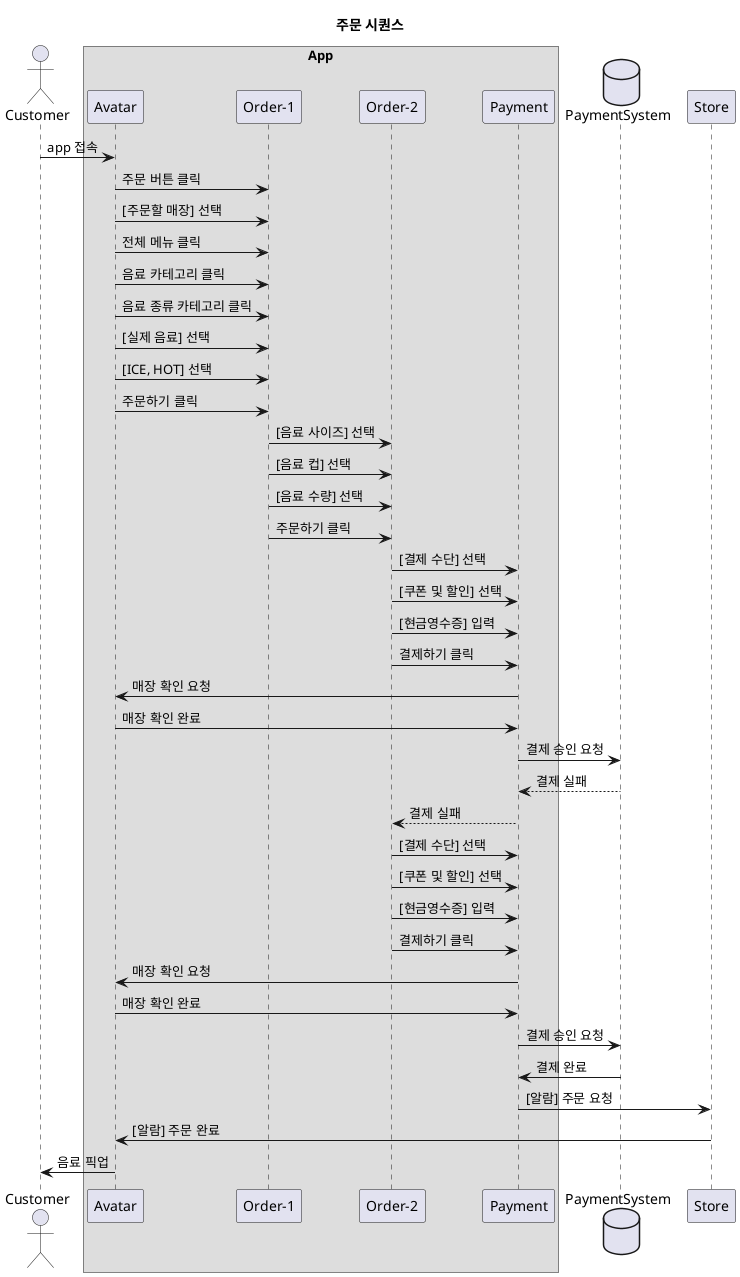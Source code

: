 @startuml
!define APP class backgroundColor LightSkyBlue
!define STORE class backgroundColor PaleGreen
!define ORDER class backgroundColor LightCyan
!define PAYMENT class backgroundColor LightGoldenRodYellow

title 주문 시퀀스


actor Customer as customer

box "App"
participant "Avatar" as avatar
participant "Order-1" as order_1
participant "Order-2" as order_2
participant "Payment" as payment
end box
database PaymentSystem as paymentSystem
participant "Store" as store


customer -> avatar: app 접속
avatar -> order_1 : 주문 버튼 클릭
avatar -> order_1: [주문할 매장] 선택
avatar -> order_1: 전체 메뉴 클릭
avatar -> order_1: 음료 카테고리 클릭
avatar -> order_1: 음료 종류 카테고리 클릭
avatar -> order_1: [실제 음료] 선택
avatar -> order_1: [ICE, HOT] 선택
avatar -> order_1: 주문하기 클릭
order_1 -> order_2: [음료 사이즈] 선택
order_1 -> order_2: [음료 컵] 선택
order_1 -> order_2: [음료 수량] 선택
order_1 -> order_2: 주문하기 클릭
order_2 -> payment: [결제 수단] 선택
order_2 -> payment: [쿠폰 및 할인] 선택
order_2 -> payment: [현금영수증] 입력
order_2 -> payment: 결제하기 클릭
payment -> avatar : 매장 확인 요청
avatar -> payment : 매장 확인 완료
payment -> paymentSystem : 결제 승인 요청
paymentSystem --> payment : 결제 실패
payment --> order_2 : 결제 실패
order_2 -> payment: [결제 수단] 선택
order_2 -> payment: [쿠폰 및 할인] 선택
order_2 -> payment: [현금영수증] 입력
order_2 -> payment: 결제하기 클릭
payment -> avatar : 매장 확인 요청
avatar -> payment : 매장 확인 완료
payment -> paymentSystem : 결제 승인 요청
paymentSystem -> payment : 결제 완료
payment -> store : [알람] 주문 요청
store -> avatar : [알람] 주문 완료
avatar -> customer : 음료 픽업






@enduml
